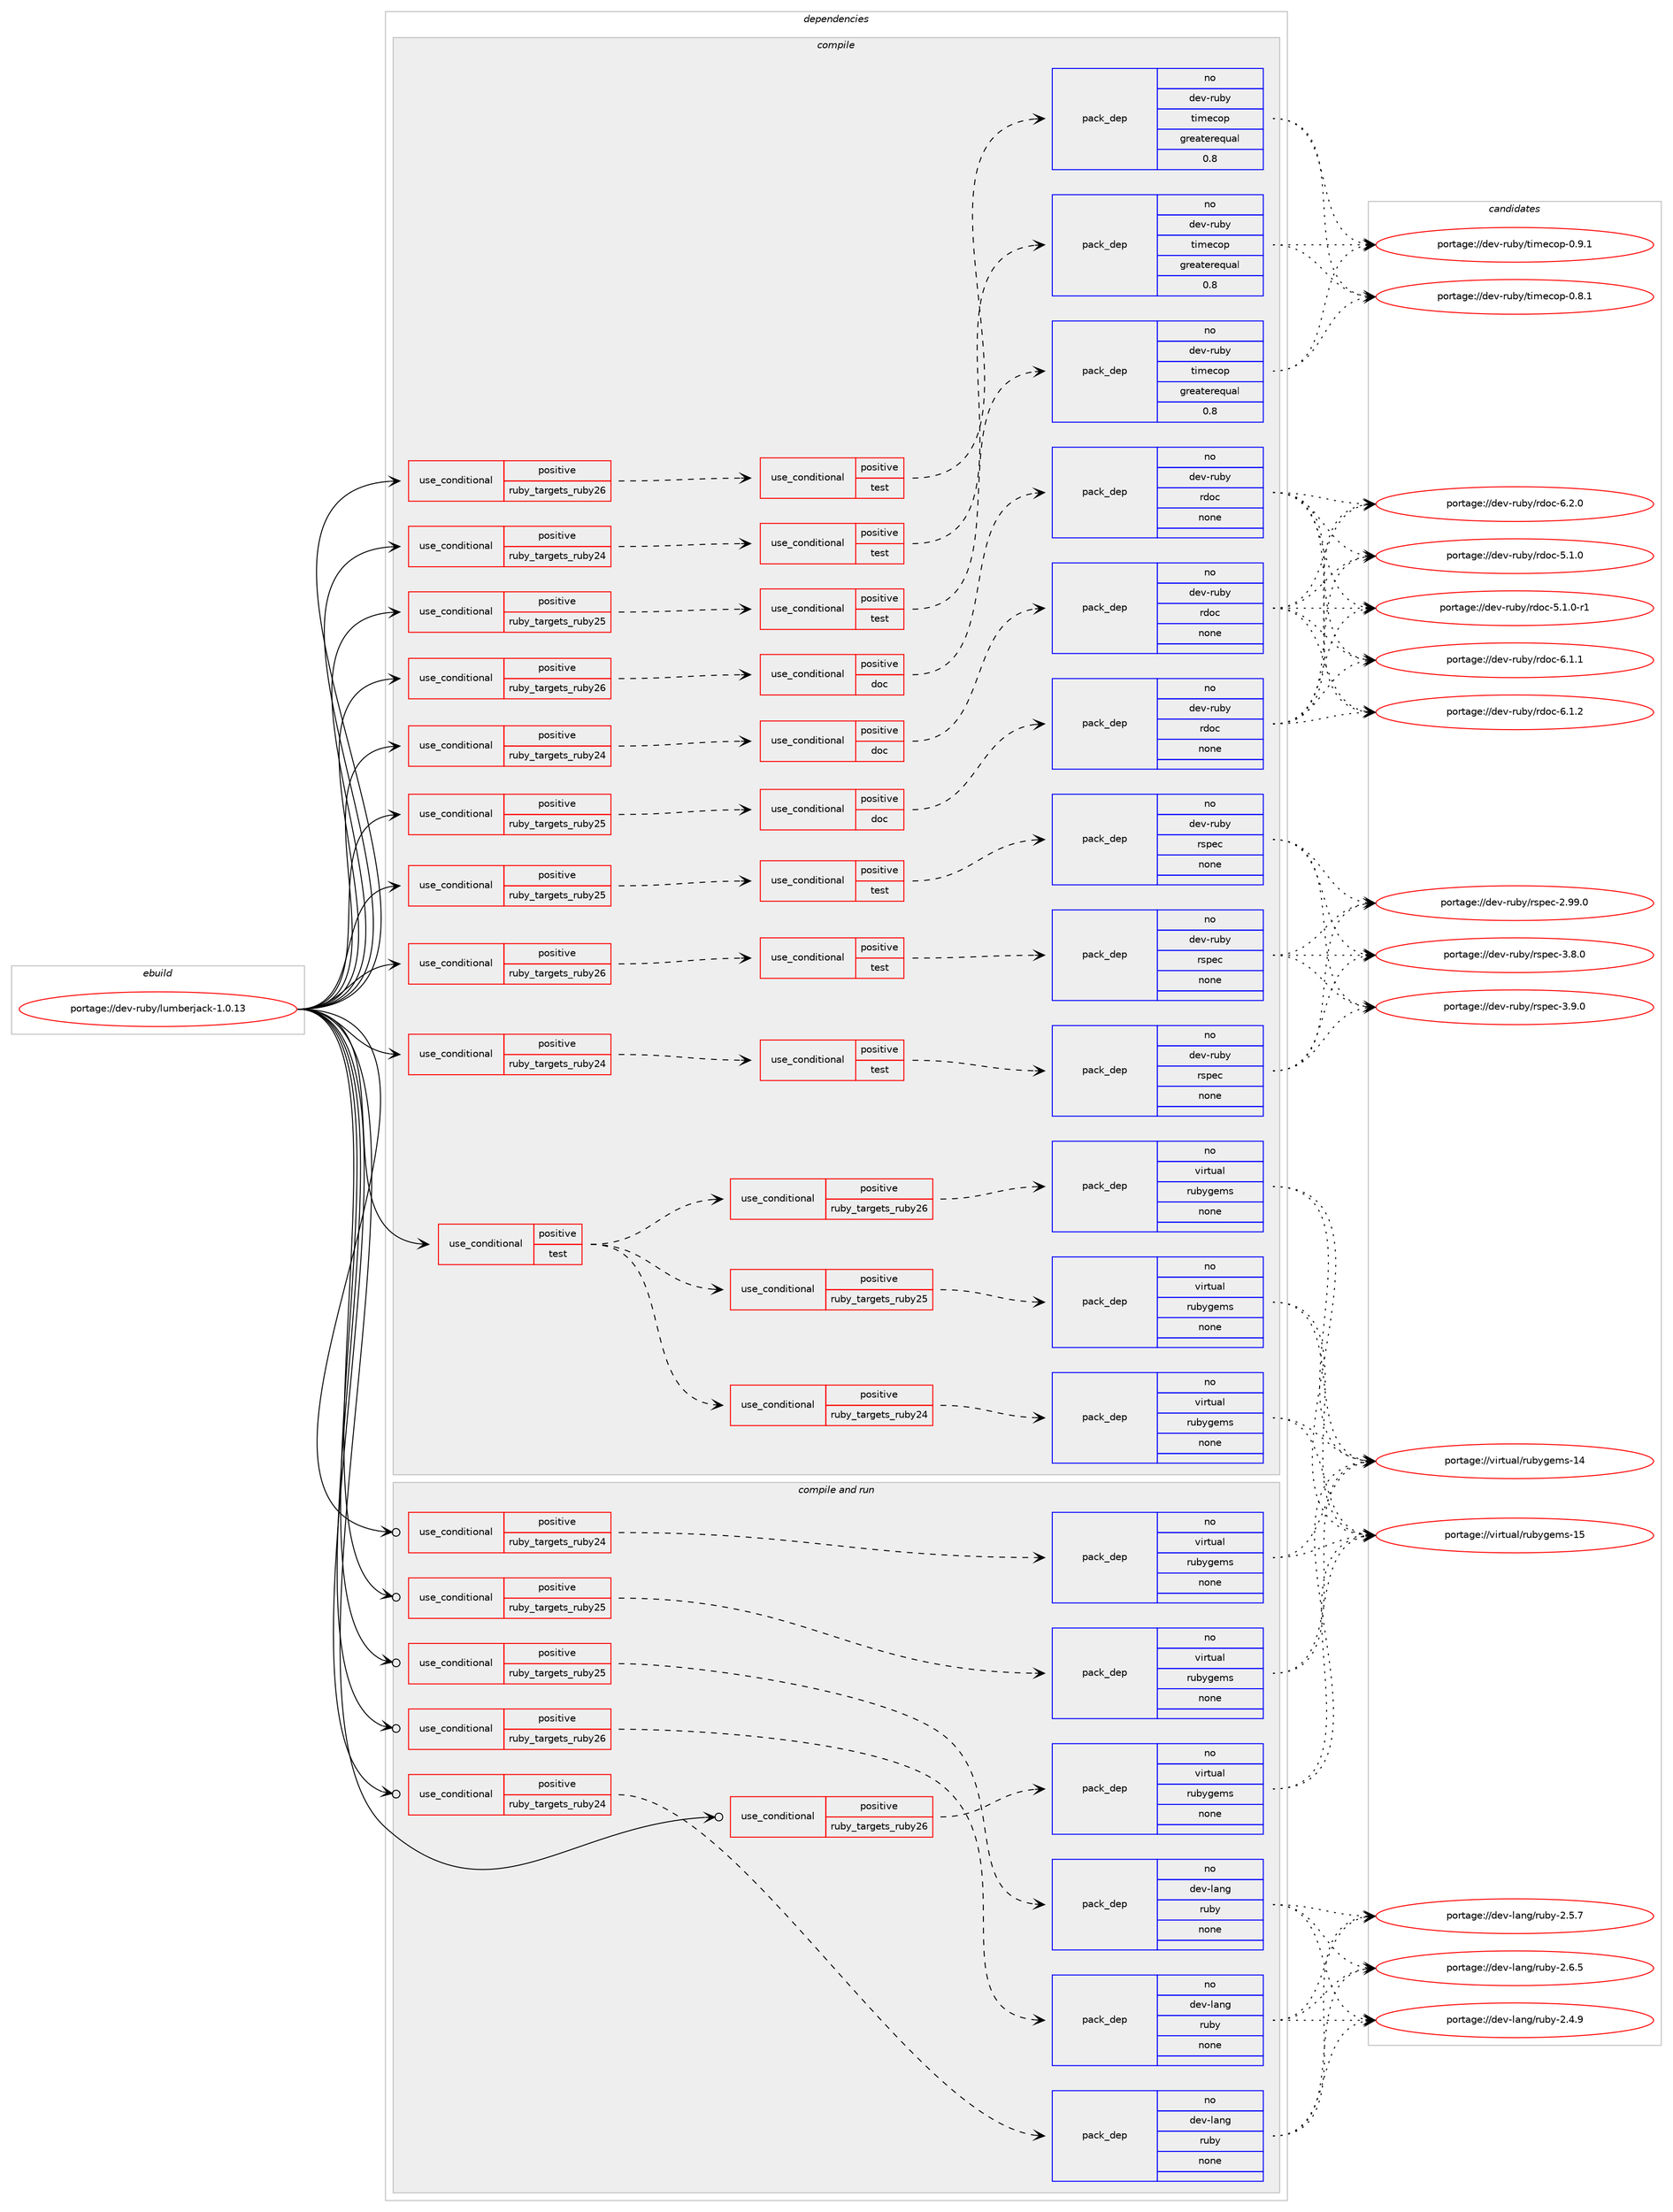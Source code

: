 digraph prolog {

# *************
# Graph options
# *************

newrank=true;
concentrate=true;
compound=true;
graph [rankdir=LR,fontname=Helvetica,fontsize=10,ranksep=1.5];#, ranksep=2.5, nodesep=0.2];
edge  [arrowhead=vee];
node  [fontname=Helvetica,fontsize=10];

# **********
# The ebuild
# **********

subgraph cluster_leftcol {
color=gray;
rank=same;
label=<<i>ebuild</i>>;
id [label="portage://dev-ruby/lumberjack-1.0.13", color=red, width=4, href="../dev-ruby/lumberjack-1.0.13.svg"];
}

# ****************
# The dependencies
# ****************

subgraph cluster_midcol {
color=gray;
label=<<i>dependencies</i>>;
subgraph cluster_compile {
fillcolor="#eeeeee";
style=filled;
label=<<i>compile</i>>;
subgraph cond55441 {
dependency227371 [label=<<TABLE BORDER="0" CELLBORDER="1" CELLSPACING="0" CELLPADDING="4"><TR><TD ROWSPAN="3" CELLPADDING="10">use_conditional</TD></TR><TR><TD>positive</TD></TR><TR><TD>ruby_targets_ruby24</TD></TR></TABLE>>, shape=none, color=red];
subgraph cond55442 {
dependency227372 [label=<<TABLE BORDER="0" CELLBORDER="1" CELLSPACING="0" CELLPADDING="4"><TR><TD ROWSPAN="3" CELLPADDING="10">use_conditional</TD></TR><TR><TD>positive</TD></TR><TR><TD>doc</TD></TR></TABLE>>, shape=none, color=red];
subgraph pack168428 {
dependency227373 [label=<<TABLE BORDER="0" CELLBORDER="1" CELLSPACING="0" CELLPADDING="4" WIDTH="220"><TR><TD ROWSPAN="6" CELLPADDING="30">pack_dep</TD></TR><TR><TD WIDTH="110">no</TD></TR><TR><TD>dev-ruby</TD></TR><TR><TD>rdoc</TD></TR><TR><TD>none</TD></TR><TR><TD></TD></TR></TABLE>>, shape=none, color=blue];
}
dependency227372:e -> dependency227373:w [weight=20,style="dashed",arrowhead="vee"];
}
dependency227371:e -> dependency227372:w [weight=20,style="dashed",arrowhead="vee"];
}
id:e -> dependency227371:w [weight=20,style="solid",arrowhead="vee"];
subgraph cond55443 {
dependency227374 [label=<<TABLE BORDER="0" CELLBORDER="1" CELLSPACING="0" CELLPADDING="4"><TR><TD ROWSPAN="3" CELLPADDING="10">use_conditional</TD></TR><TR><TD>positive</TD></TR><TR><TD>ruby_targets_ruby24</TD></TR></TABLE>>, shape=none, color=red];
subgraph cond55444 {
dependency227375 [label=<<TABLE BORDER="0" CELLBORDER="1" CELLSPACING="0" CELLPADDING="4"><TR><TD ROWSPAN="3" CELLPADDING="10">use_conditional</TD></TR><TR><TD>positive</TD></TR><TR><TD>test</TD></TR></TABLE>>, shape=none, color=red];
subgraph pack168429 {
dependency227376 [label=<<TABLE BORDER="0" CELLBORDER="1" CELLSPACING="0" CELLPADDING="4" WIDTH="220"><TR><TD ROWSPAN="6" CELLPADDING="30">pack_dep</TD></TR><TR><TD WIDTH="110">no</TD></TR><TR><TD>dev-ruby</TD></TR><TR><TD>rspec</TD></TR><TR><TD>none</TD></TR><TR><TD></TD></TR></TABLE>>, shape=none, color=blue];
}
dependency227375:e -> dependency227376:w [weight=20,style="dashed",arrowhead="vee"];
}
dependency227374:e -> dependency227375:w [weight=20,style="dashed",arrowhead="vee"];
}
id:e -> dependency227374:w [weight=20,style="solid",arrowhead="vee"];
subgraph cond55445 {
dependency227377 [label=<<TABLE BORDER="0" CELLBORDER="1" CELLSPACING="0" CELLPADDING="4"><TR><TD ROWSPAN="3" CELLPADDING="10">use_conditional</TD></TR><TR><TD>positive</TD></TR><TR><TD>ruby_targets_ruby24</TD></TR></TABLE>>, shape=none, color=red];
subgraph cond55446 {
dependency227378 [label=<<TABLE BORDER="0" CELLBORDER="1" CELLSPACING="0" CELLPADDING="4"><TR><TD ROWSPAN="3" CELLPADDING="10">use_conditional</TD></TR><TR><TD>positive</TD></TR><TR><TD>test</TD></TR></TABLE>>, shape=none, color=red];
subgraph pack168430 {
dependency227379 [label=<<TABLE BORDER="0" CELLBORDER="1" CELLSPACING="0" CELLPADDING="4" WIDTH="220"><TR><TD ROWSPAN="6" CELLPADDING="30">pack_dep</TD></TR><TR><TD WIDTH="110">no</TD></TR><TR><TD>dev-ruby</TD></TR><TR><TD>timecop</TD></TR><TR><TD>greaterequal</TD></TR><TR><TD>0.8</TD></TR></TABLE>>, shape=none, color=blue];
}
dependency227378:e -> dependency227379:w [weight=20,style="dashed",arrowhead="vee"];
}
dependency227377:e -> dependency227378:w [weight=20,style="dashed",arrowhead="vee"];
}
id:e -> dependency227377:w [weight=20,style="solid",arrowhead="vee"];
subgraph cond55447 {
dependency227380 [label=<<TABLE BORDER="0" CELLBORDER="1" CELLSPACING="0" CELLPADDING="4"><TR><TD ROWSPAN="3" CELLPADDING="10">use_conditional</TD></TR><TR><TD>positive</TD></TR><TR><TD>ruby_targets_ruby25</TD></TR></TABLE>>, shape=none, color=red];
subgraph cond55448 {
dependency227381 [label=<<TABLE BORDER="0" CELLBORDER="1" CELLSPACING="0" CELLPADDING="4"><TR><TD ROWSPAN="3" CELLPADDING="10">use_conditional</TD></TR><TR><TD>positive</TD></TR><TR><TD>doc</TD></TR></TABLE>>, shape=none, color=red];
subgraph pack168431 {
dependency227382 [label=<<TABLE BORDER="0" CELLBORDER="1" CELLSPACING="0" CELLPADDING="4" WIDTH="220"><TR><TD ROWSPAN="6" CELLPADDING="30">pack_dep</TD></TR><TR><TD WIDTH="110">no</TD></TR><TR><TD>dev-ruby</TD></TR><TR><TD>rdoc</TD></TR><TR><TD>none</TD></TR><TR><TD></TD></TR></TABLE>>, shape=none, color=blue];
}
dependency227381:e -> dependency227382:w [weight=20,style="dashed",arrowhead="vee"];
}
dependency227380:e -> dependency227381:w [weight=20,style="dashed",arrowhead="vee"];
}
id:e -> dependency227380:w [weight=20,style="solid",arrowhead="vee"];
subgraph cond55449 {
dependency227383 [label=<<TABLE BORDER="0" CELLBORDER="1" CELLSPACING="0" CELLPADDING="4"><TR><TD ROWSPAN="3" CELLPADDING="10">use_conditional</TD></TR><TR><TD>positive</TD></TR><TR><TD>ruby_targets_ruby25</TD></TR></TABLE>>, shape=none, color=red];
subgraph cond55450 {
dependency227384 [label=<<TABLE BORDER="0" CELLBORDER="1" CELLSPACING="0" CELLPADDING="4"><TR><TD ROWSPAN="3" CELLPADDING="10">use_conditional</TD></TR><TR><TD>positive</TD></TR><TR><TD>test</TD></TR></TABLE>>, shape=none, color=red];
subgraph pack168432 {
dependency227385 [label=<<TABLE BORDER="0" CELLBORDER="1" CELLSPACING="0" CELLPADDING="4" WIDTH="220"><TR><TD ROWSPAN="6" CELLPADDING="30">pack_dep</TD></TR><TR><TD WIDTH="110">no</TD></TR><TR><TD>dev-ruby</TD></TR><TR><TD>rspec</TD></TR><TR><TD>none</TD></TR><TR><TD></TD></TR></TABLE>>, shape=none, color=blue];
}
dependency227384:e -> dependency227385:w [weight=20,style="dashed",arrowhead="vee"];
}
dependency227383:e -> dependency227384:w [weight=20,style="dashed",arrowhead="vee"];
}
id:e -> dependency227383:w [weight=20,style="solid",arrowhead="vee"];
subgraph cond55451 {
dependency227386 [label=<<TABLE BORDER="0" CELLBORDER="1" CELLSPACING="0" CELLPADDING="4"><TR><TD ROWSPAN="3" CELLPADDING="10">use_conditional</TD></TR><TR><TD>positive</TD></TR><TR><TD>ruby_targets_ruby25</TD></TR></TABLE>>, shape=none, color=red];
subgraph cond55452 {
dependency227387 [label=<<TABLE BORDER="0" CELLBORDER="1" CELLSPACING="0" CELLPADDING="4"><TR><TD ROWSPAN="3" CELLPADDING="10">use_conditional</TD></TR><TR><TD>positive</TD></TR><TR><TD>test</TD></TR></TABLE>>, shape=none, color=red];
subgraph pack168433 {
dependency227388 [label=<<TABLE BORDER="0" CELLBORDER="1" CELLSPACING="0" CELLPADDING="4" WIDTH="220"><TR><TD ROWSPAN="6" CELLPADDING="30">pack_dep</TD></TR><TR><TD WIDTH="110">no</TD></TR><TR><TD>dev-ruby</TD></TR><TR><TD>timecop</TD></TR><TR><TD>greaterequal</TD></TR><TR><TD>0.8</TD></TR></TABLE>>, shape=none, color=blue];
}
dependency227387:e -> dependency227388:w [weight=20,style="dashed",arrowhead="vee"];
}
dependency227386:e -> dependency227387:w [weight=20,style="dashed",arrowhead="vee"];
}
id:e -> dependency227386:w [weight=20,style="solid",arrowhead="vee"];
subgraph cond55453 {
dependency227389 [label=<<TABLE BORDER="0" CELLBORDER="1" CELLSPACING="0" CELLPADDING="4"><TR><TD ROWSPAN="3" CELLPADDING="10">use_conditional</TD></TR><TR><TD>positive</TD></TR><TR><TD>ruby_targets_ruby26</TD></TR></TABLE>>, shape=none, color=red];
subgraph cond55454 {
dependency227390 [label=<<TABLE BORDER="0" CELLBORDER="1" CELLSPACING="0" CELLPADDING="4"><TR><TD ROWSPAN="3" CELLPADDING="10">use_conditional</TD></TR><TR><TD>positive</TD></TR><TR><TD>doc</TD></TR></TABLE>>, shape=none, color=red];
subgraph pack168434 {
dependency227391 [label=<<TABLE BORDER="0" CELLBORDER="1" CELLSPACING="0" CELLPADDING="4" WIDTH="220"><TR><TD ROWSPAN="6" CELLPADDING="30">pack_dep</TD></TR><TR><TD WIDTH="110">no</TD></TR><TR><TD>dev-ruby</TD></TR><TR><TD>rdoc</TD></TR><TR><TD>none</TD></TR><TR><TD></TD></TR></TABLE>>, shape=none, color=blue];
}
dependency227390:e -> dependency227391:w [weight=20,style="dashed",arrowhead="vee"];
}
dependency227389:e -> dependency227390:w [weight=20,style="dashed",arrowhead="vee"];
}
id:e -> dependency227389:w [weight=20,style="solid",arrowhead="vee"];
subgraph cond55455 {
dependency227392 [label=<<TABLE BORDER="0" CELLBORDER="1" CELLSPACING="0" CELLPADDING="4"><TR><TD ROWSPAN="3" CELLPADDING="10">use_conditional</TD></TR><TR><TD>positive</TD></TR><TR><TD>ruby_targets_ruby26</TD></TR></TABLE>>, shape=none, color=red];
subgraph cond55456 {
dependency227393 [label=<<TABLE BORDER="0" CELLBORDER="1" CELLSPACING="0" CELLPADDING="4"><TR><TD ROWSPAN="3" CELLPADDING="10">use_conditional</TD></TR><TR><TD>positive</TD></TR><TR><TD>test</TD></TR></TABLE>>, shape=none, color=red];
subgraph pack168435 {
dependency227394 [label=<<TABLE BORDER="0" CELLBORDER="1" CELLSPACING="0" CELLPADDING="4" WIDTH="220"><TR><TD ROWSPAN="6" CELLPADDING="30">pack_dep</TD></TR><TR><TD WIDTH="110">no</TD></TR><TR><TD>dev-ruby</TD></TR><TR><TD>rspec</TD></TR><TR><TD>none</TD></TR><TR><TD></TD></TR></TABLE>>, shape=none, color=blue];
}
dependency227393:e -> dependency227394:w [weight=20,style="dashed",arrowhead="vee"];
}
dependency227392:e -> dependency227393:w [weight=20,style="dashed",arrowhead="vee"];
}
id:e -> dependency227392:w [weight=20,style="solid",arrowhead="vee"];
subgraph cond55457 {
dependency227395 [label=<<TABLE BORDER="0" CELLBORDER="1" CELLSPACING="0" CELLPADDING="4"><TR><TD ROWSPAN="3" CELLPADDING="10">use_conditional</TD></TR><TR><TD>positive</TD></TR><TR><TD>ruby_targets_ruby26</TD></TR></TABLE>>, shape=none, color=red];
subgraph cond55458 {
dependency227396 [label=<<TABLE BORDER="0" CELLBORDER="1" CELLSPACING="0" CELLPADDING="4"><TR><TD ROWSPAN="3" CELLPADDING="10">use_conditional</TD></TR><TR><TD>positive</TD></TR><TR><TD>test</TD></TR></TABLE>>, shape=none, color=red];
subgraph pack168436 {
dependency227397 [label=<<TABLE BORDER="0" CELLBORDER="1" CELLSPACING="0" CELLPADDING="4" WIDTH="220"><TR><TD ROWSPAN="6" CELLPADDING="30">pack_dep</TD></TR><TR><TD WIDTH="110">no</TD></TR><TR><TD>dev-ruby</TD></TR><TR><TD>timecop</TD></TR><TR><TD>greaterequal</TD></TR><TR><TD>0.8</TD></TR></TABLE>>, shape=none, color=blue];
}
dependency227396:e -> dependency227397:w [weight=20,style="dashed",arrowhead="vee"];
}
dependency227395:e -> dependency227396:w [weight=20,style="dashed",arrowhead="vee"];
}
id:e -> dependency227395:w [weight=20,style="solid",arrowhead="vee"];
subgraph cond55459 {
dependency227398 [label=<<TABLE BORDER="0" CELLBORDER="1" CELLSPACING="0" CELLPADDING="4"><TR><TD ROWSPAN="3" CELLPADDING="10">use_conditional</TD></TR><TR><TD>positive</TD></TR><TR><TD>test</TD></TR></TABLE>>, shape=none, color=red];
subgraph cond55460 {
dependency227399 [label=<<TABLE BORDER="0" CELLBORDER="1" CELLSPACING="0" CELLPADDING="4"><TR><TD ROWSPAN="3" CELLPADDING="10">use_conditional</TD></TR><TR><TD>positive</TD></TR><TR><TD>ruby_targets_ruby24</TD></TR></TABLE>>, shape=none, color=red];
subgraph pack168437 {
dependency227400 [label=<<TABLE BORDER="0" CELLBORDER="1" CELLSPACING="0" CELLPADDING="4" WIDTH="220"><TR><TD ROWSPAN="6" CELLPADDING="30">pack_dep</TD></TR><TR><TD WIDTH="110">no</TD></TR><TR><TD>virtual</TD></TR><TR><TD>rubygems</TD></TR><TR><TD>none</TD></TR><TR><TD></TD></TR></TABLE>>, shape=none, color=blue];
}
dependency227399:e -> dependency227400:w [weight=20,style="dashed",arrowhead="vee"];
}
dependency227398:e -> dependency227399:w [weight=20,style="dashed",arrowhead="vee"];
subgraph cond55461 {
dependency227401 [label=<<TABLE BORDER="0" CELLBORDER="1" CELLSPACING="0" CELLPADDING="4"><TR><TD ROWSPAN="3" CELLPADDING="10">use_conditional</TD></TR><TR><TD>positive</TD></TR><TR><TD>ruby_targets_ruby25</TD></TR></TABLE>>, shape=none, color=red];
subgraph pack168438 {
dependency227402 [label=<<TABLE BORDER="0" CELLBORDER="1" CELLSPACING="0" CELLPADDING="4" WIDTH="220"><TR><TD ROWSPAN="6" CELLPADDING="30">pack_dep</TD></TR><TR><TD WIDTH="110">no</TD></TR><TR><TD>virtual</TD></TR><TR><TD>rubygems</TD></TR><TR><TD>none</TD></TR><TR><TD></TD></TR></TABLE>>, shape=none, color=blue];
}
dependency227401:e -> dependency227402:w [weight=20,style="dashed",arrowhead="vee"];
}
dependency227398:e -> dependency227401:w [weight=20,style="dashed",arrowhead="vee"];
subgraph cond55462 {
dependency227403 [label=<<TABLE BORDER="0" CELLBORDER="1" CELLSPACING="0" CELLPADDING="4"><TR><TD ROWSPAN="3" CELLPADDING="10">use_conditional</TD></TR><TR><TD>positive</TD></TR><TR><TD>ruby_targets_ruby26</TD></TR></TABLE>>, shape=none, color=red];
subgraph pack168439 {
dependency227404 [label=<<TABLE BORDER="0" CELLBORDER="1" CELLSPACING="0" CELLPADDING="4" WIDTH="220"><TR><TD ROWSPAN="6" CELLPADDING="30">pack_dep</TD></TR><TR><TD WIDTH="110">no</TD></TR><TR><TD>virtual</TD></TR><TR><TD>rubygems</TD></TR><TR><TD>none</TD></TR><TR><TD></TD></TR></TABLE>>, shape=none, color=blue];
}
dependency227403:e -> dependency227404:w [weight=20,style="dashed",arrowhead="vee"];
}
dependency227398:e -> dependency227403:w [weight=20,style="dashed",arrowhead="vee"];
}
id:e -> dependency227398:w [weight=20,style="solid",arrowhead="vee"];
}
subgraph cluster_compileandrun {
fillcolor="#eeeeee";
style=filled;
label=<<i>compile and run</i>>;
subgraph cond55463 {
dependency227405 [label=<<TABLE BORDER="0" CELLBORDER="1" CELLSPACING="0" CELLPADDING="4"><TR><TD ROWSPAN="3" CELLPADDING="10">use_conditional</TD></TR><TR><TD>positive</TD></TR><TR><TD>ruby_targets_ruby24</TD></TR></TABLE>>, shape=none, color=red];
subgraph pack168440 {
dependency227406 [label=<<TABLE BORDER="0" CELLBORDER="1" CELLSPACING="0" CELLPADDING="4" WIDTH="220"><TR><TD ROWSPAN="6" CELLPADDING="30">pack_dep</TD></TR><TR><TD WIDTH="110">no</TD></TR><TR><TD>dev-lang</TD></TR><TR><TD>ruby</TD></TR><TR><TD>none</TD></TR><TR><TD></TD></TR></TABLE>>, shape=none, color=blue];
}
dependency227405:e -> dependency227406:w [weight=20,style="dashed",arrowhead="vee"];
}
id:e -> dependency227405:w [weight=20,style="solid",arrowhead="odotvee"];
subgraph cond55464 {
dependency227407 [label=<<TABLE BORDER="0" CELLBORDER="1" CELLSPACING="0" CELLPADDING="4"><TR><TD ROWSPAN="3" CELLPADDING="10">use_conditional</TD></TR><TR><TD>positive</TD></TR><TR><TD>ruby_targets_ruby24</TD></TR></TABLE>>, shape=none, color=red];
subgraph pack168441 {
dependency227408 [label=<<TABLE BORDER="0" CELLBORDER="1" CELLSPACING="0" CELLPADDING="4" WIDTH="220"><TR><TD ROWSPAN="6" CELLPADDING="30">pack_dep</TD></TR><TR><TD WIDTH="110">no</TD></TR><TR><TD>virtual</TD></TR><TR><TD>rubygems</TD></TR><TR><TD>none</TD></TR><TR><TD></TD></TR></TABLE>>, shape=none, color=blue];
}
dependency227407:e -> dependency227408:w [weight=20,style="dashed",arrowhead="vee"];
}
id:e -> dependency227407:w [weight=20,style="solid",arrowhead="odotvee"];
subgraph cond55465 {
dependency227409 [label=<<TABLE BORDER="0" CELLBORDER="1" CELLSPACING="0" CELLPADDING="4"><TR><TD ROWSPAN="3" CELLPADDING="10">use_conditional</TD></TR><TR><TD>positive</TD></TR><TR><TD>ruby_targets_ruby25</TD></TR></TABLE>>, shape=none, color=red];
subgraph pack168442 {
dependency227410 [label=<<TABLE BORDER="0" CELLBORDER="1" CELLSPACING="0" CELLPADDING="4" WIDTH="220"><TR><TD ROWSPAN="6" CELLPADDING="30">pack_dep</TD></TR><TR><TD WIDTH="110">no</TD></TR><TR><TD>dev-lang</TD></TR><TR><TD>ruby</TD></TR><TR><TD>none</TD></TR><TR><TD></TD></TR></TABLE>>, shape=none, color=blue];
}
dependency227409:e -> dependency227410:w [weight=20,style="dashed",arrowhead="vee"];
}
id:e -> dependency227409:w [weight=20,style="solid",arrowhead="odotvee"];
subgraph cond55466 {
dependency227411 [label=<<TABLE BORDER="0" CELLBORDER="1" CELLSPACING="0" CELLPADDING="4"><TR><TD ROWSPAN="3" CELLPADDING="10">use_conditional</TD></TR><TR><TD>positive</TD></TR><TR><TD>ruby_targets_ruby25</TD></TR></TABLE>>, shape=none, color=red];
subgraph pack168443 {
dependency227412 [label=<<TABLE BORDER="0" CELLBORDER="1" CELLSPACING="0" CELLPADDING="4" WIDTH="220"><TR><TD ROWSPAN="6" CELLPADDING="30">pack_dep</TD></TR><TR><TD WIDTH="110">no</TD></TR><TR><TD>virtual</TD></TR><TR><TD>rubygems</TD></TR><TR><TD>none</TD></TR><TR><TD></TD></TR></TABLE>>, shape=none, color=blue];
}
dependency227411:e -> dependency227412:w [weight=20,style="dashed",arrowhead="vee"];
}
id:e -> dependency227411:w [weight=20,style="solid",arrowhead="odotvee"];
subgraph cond55467 {
dependency227413 [label=<<TABLE BORDER="0" CELLBORDER="1" CELLSPACING="0" CELLPADDING="4"><TR><TD ROWSPAN="3" CELLPADDING="10">use_conditional</TD></TR><TR><TD>positive</TD></TR><TR><TD>ruby_targets_ruby26</TD></TR></TABLE>>, shape=none, color=red];
subgraph pack168444 {
dependency227414 [label=<<TABLE BORDER="0" CELLBORDER="1" CELLSPACING="0" CELLPADDING="4" WIDTH="220"><TR><TD ROWSPAN="6" CELLPADDING="30">pack_dep</TD></TR><TR><TD WIDTH="110">no</TD></TR><TR><TD>dev-lang</TD></TR><TR><TD>ruby</TD></TR><TR><TD>none</TD></TR><TR><TD></TD></TR></TABLE>>, shape=none, color=blue];
}
dependency227413:e -> dependency227414:w [weight=20,style="dashed",arrowhead="vee"];
}
id:e -> dependency227413:w [weight=20,style="solid",arrowhead="odotvee"];
subgraph cond55468 {
dependency227415 [label=<<TABLE BORDER="0" CELLBORDER="1" CELLSPACING="0" CELLPADDING="4"><TR><TD ROWSPAN="3" CELLPADDING="10">use_conditional</TD></TR><TR><TD>positive</TD></TR><TR><TD>ruby_targets_ruby26</TD></TR></TABLE>>, shape=none, color=red];
subgraph pack168445 {
dependency227416 [label=<<TABLE BORDER="0" CELLBORDER="1" CELLSPACING="0" CELLPADDING="4" WIDTH="220"><TR><TD ROWSPAN="6" CELLPADDING="30">pack_dep</TD></TR><TR><TD WIDTH="110">no</TD></TR><TR><TD>virtual</TD></TR><TR><TD>rubygems</TD></TR><TR><TD>none</TD></TR><TR><TD></TD></TR></TABLE>>, shape=none, color=blue];
}
dependency227415:e -> dependency227416:w [weight=20,style="dashed",arrowhead="vee"];
}
id:e -> dependency227415:w [weight=20,style="solid",arrowhead="odotvee"];
}
subgraph cluster_run {
fillcolor="#eeeeee";
style=filled;
label=<<i>run</i>>;
}
}

# **************
# The candidates
# **************

subgraph cluster_choices {
rank=same;
color=gray;
label=<<i>candidates</i>>;

subgraph choice168428 {
color=black;
nodesep=1;
choiceportage10010111845114117981214711410011199455346494648 [label="portage://dev-ruby/rdoc-5.1.0", color=red, width=4,href="../dev-ruby/rdoc-5.1.0.svg"];
choiceportage100101118451141179812147114100111994553464946484511449 [label="portage://dev-ruby/rdoc-5.1.0-r1", color=red, width=4,href="../dev-ruby/rdoc-5.1.0-r1.svg"];
choiceportage10010111845114117981214711410011199455446494649 [label="portage://dev-ruby/rdoc-6.1.1", color=red, width=4,href="../dev-ruby/rdoc-6.1.1.svg"];
choiceportage10010111845114117981214711410011199455446494650 [label="portage://dev-ruby/rdoc-6.1.2", color=red, width=4,href="../dev-ruby/rdoc-6.1.2.svg"];
choiceportage10010111845114117981214711410011199455446504648 [label="portage://dev-ruby/rdoc-6.2.0", color=red, width=4,href="../dev-ruby/rdoc-6.2.0.svg"];
dependency227373:e -> choiceportage10010111845114117981214711410011199455346494648:w [style=dotted,weight="100"];
dependency227373:e -> choiceportage100101118451141179812147114100111994553464946484511449:w [style=dotted,weight="100"];
dependency227373:e -> choiceportage10010111845114117981214711410011199455446494649:w [style=dotted,weight="100"];
dependency227373:e -> choiceportage10010111845114117981214711410011199455446494650:w [style=dotted,weight="100"];
dependency227373:e -> choiceportage10010111845114117981214711410011199455446504648:w [style=dotted,weight="100"];
}
subgraph choice168429 {
color=black;
nodesep=1;
choiceportage1001011184511411798121471141151121019945504657574648 [label="portage://dev-ruby/rspec-2.99.0", color=red, width=4,href="../dev-ruby/rspec-2.99.0.svg"];
choiceportage10010111845114117981214711411511210199455146564648 [label="portage://dev-ruby/rspec-3.8.0", color=red, width=4,href="../dev-ruby/rspec-3.8.0.svg"];
choiceportage10010111845114117981214711411511210199455146574648 [label="portage://dev-ruby/rspec-3.9.0", color=red, width=4,href="../dev-ruby/rspec-3.9.0.svg"];
dependency227376:e -> choiceportage1001011184511411798121471141151121019945504657574648:w [style=dotted,weight="100"];
dependency227376:e -> choiceportage10010111845114117981214711411511210199455146564648:w [style=dotted,weight="100"];
dependency227376:e -> choiceportage10010111845114117981214711411511210199455146574648:w [style=dotted,weight="100"];
}
subgraph choice168430 {
color=black;
nodesep=1;
choiceportage10010111845114117981214711610510910199111112454846564649 [label="portage://dev-ruby/timecop-0.8.1", color=red, width=4,href="../dev-ruby/timecop-0.8.1.svg"];
choiceportage10010111845114117981214711610510910199111112454846574649 [label="portage://dev-ruby/timecop-0.9.1", color=red, width=4,href="../dev-ruby/timecop-0.9.1.svg"];
dependency227379:e -> choiceportage10010111845114117981214711610510910199111112454846564649:w [style=dotted,weight="100"];
dependency227379:e -> choiceportage10010111845114117981214711610510910199111112454846574649:w [style=dotted,weight="100"];
}
subgraph choice168431 {
color=black;
nodesep=1;
choiceportage10010111845114117981214711410011199455346494648 [label="portage://dev-ruby/rdoc-5.1.0", color=red, width=4,href="../dev-ruby/rdoc-5.1.0.svg"];
choiceportage100101118451141179812147114100111994553464946484511449 [label="portage://dev-ruby/rdoc-5.1.0-r1", color=red, width=4,href="../dev-ruby/rdoc-5.1.0-r1.svg"];
choiceportage10010111845114117981214711410011199455446494649 [label="portage://dev-ruby/rdoc-6.1.1", color=red, width=4,href="../dev-ruby/rdoc-6.1.1.svg"];
choiceportage10010111845114117981214711410011199455446494650 [label="portage://dev-ruby/rdoc-6.1.2", color=red, width=4,href="../dev-ruby/rdoc-6.1.2.svg"];
choiceportage10010111845114117981214711410011199455446504648 [label="portage://dev-ruby/rdoc-6.2.0", color=red, width=4,href="../dev-ruby/rdoc-6.2.0.svg"];
dependency227382:e -> choiceportage10010111845114117981214711410011199455346494648:w [style=dotted,weight="100"];
dependency227382:e -> choiceportage100101118451141179812147114100111994553464946484511449:w [style=dotted,weight="100"];
dependency227382:e -> choiceportage10010111845114117981214711410011199455446494649:w [style=dotted,weight="100"];
dependency227382:e -> choiceportage10010111845114117981214711410011199455446494650:w [style=dotted,weight="100"];
dependency227382:e -> choiceportage10010111845114117981214711410011199455446504648:w [style=dotted,weight="100"];
}
subgraph choice168432 {
color=black;
nodesep=1;
choiceportage1001011184511411798121471141151121019945504657574648 [label="portage://dev-ruby/rspec-2.99.0", color=red, width=4,href="../dev-ruby/rspec-2.99.0.svg"];
choiceportage10010111845114117981214711411511210199455146564648 [label="portage://dev-ruby/rspec-3.8.0", color=red, width=4,href="../dev-ruby/rspec-3.8.0.svg"];
choiceportage10010111845114117981214711411511210199455146574648 [label="portage://dev-ruby/rspec-3.9.0", color=red, width=4,href="../dev-ruby/rspec-3.9.0.svg"];
dependency227385:e -> choiceportage1001011184511411798121471141151121019945504657574648:w [style=dotted,weight="100"];
dependency227385:e -> choiceportage10010111845114117981214711411511210199455146564648:w [style=dotted,weight="100"];
dependency227385:e -> choiceportage10010111845114117981214711411511210199455146574648:w [style=dotted,weight="100"];
}
subgraph choice168433 {
color=black;
nodesep=1;
choiceportage10010111845114117981214711610510910199111112454846564649 [label="portage://dev-ruby/timecop-0.8.1", color=red, width=4,href="../dev-ruby/timecop-0.8.1.svg"];
choiceportage10010111845114117981214711610510910199111112454846574649 [label="portage://dev-ruby/timecop-0.9.1", color=red, width=4,href="../dev-ruby/timecop-0.9.1.svg"];
dependency227388:e -> choiceportage10010111845114117981214711610510910199111112454846564649:w [style=dotted,weight="100"];
dependency227388:e -> choiceportage10010111845114117981214711610510910199111112454846574649:w [style=dotted,weight="100"];
}
subgraph choice168434 {
color=black;
nodesep=1;
choiceportage10010111845114117981214711410011199455346494648 [label="portage://dev-ruby/rdoc-5.1.0", color=red, width=4,href="../dev-ruby/rdoc-5.1.0.svg"];
choiceportage100101118451141179812147114100111994553464946484511449 [label="portage://dev-ruby/rdoc-5.1.0-r1", color=red, width=4,href="../dev-ruby/rdoc-5.1.0-r1.svg"];
choiceportage10010111845114117981214711410011199455446494649 [label="portage://dev-ruby/rdoc-6.1.1", color=red, width=4,href="../dev-ruby/rdoc-6.1.1.svg"];
choiceportage10010111845114117981214711410011199455446494650 [label="portage://dev-ruby/rdoc-6.1.2", color=red, width=4,href="../dev-ruby/rdoc-6.1.2.svg"];
choiceportage10010111845114117981214711410011199455446504648 [label="portage://dev-ruby/rdoc-6.2.0", color=red, width=4,href="../dev-ruby/rdoc-6.2.0.svg"];
dependency227391:e -> choiceportage10010111845114117981214711410011199455346494648:w [style=dotted,weight="100"];
dependency227391:e -> choiceportage100101118451141179812147114100111994553464946484511449:w [style=dotted,weight="100"];
dependency227391:e -> choiceportage10010111845114117981214711410011199455446494649:w [style=dotted,weight="100"];
dependency227391:e -> choiceportage10010111845114117981214711410011199455446494650:w [style=dotted,weight="100"];
dependency227391:e -> choiceportage10010111845114117981214711410011199455446504648:w [style=dotted,weight="100"];
}
subgraph choice168435 {
color=black;
nodesep=1;
choiceportage1001011184511411798121471141151121019945504657574648 [label="portage://dev-ruby/rspec-2.99.0", color=red, width=4,href="../dev-ruby/rspec-2.99.0.svg"];
choiceportage10010111845114117981214711411511210199455146564648 [label="portage://dev-ruby/rspec-3.8.0", color=red, width=4,href="../dev-ruby/rspec-3.8.0.svg"];
choiceportage10010111845114117981214711411511210199455146574648 [label="portage://dev-ruby/rspec-3.9.0", color=red, width=4,href="../dev-ruby/rspec-3.9.0.svg"];
dependency227394:e -> choiceportage1001011184511411798121471141151121019945504657574648:w [style=dotted,weight="100"];
dependency227394:e -> choiceportage10010111845114117981214711411511210199455146564648:w [style=dotted,weight="100"];
dependency227394:e -> choiceportage10010111845114117981214711411511210199455146574648:w [style=dotted,weight="100"];
}
subgraph choice168436 {
color=black;
nodesep=1;
choiceportage10010111845114117981214711610510910199111112454846564649 [label="portage://dev-ruby/timecop-0.8.1", color=red, width=4,href="../dev-ruby/timecop-0.8.1.svg"];
choiceportage10010111845114117981214711610510910199111112454846574649 [label="portage://dev-ruby/timecop-0.9.1", color=red, width=4,href="../dev-ruby/timecop-0.9.1.svg"];
dependency227397:e -> choiceportage10010111845114117981214711610510910199111112454846564649:w [style=dotted,weight="100"];
dependency227397:e -> choiceportage10010111845114117981214711610510910199111112454846574649:w [style=dotted,weight="100"];
}
subgraph choice168437 {
color=black;
nodesep=1;
choiceportage118105114116117971084711411798121103101109115454952 [label="portage://virtual/rubygems-14", color=red, width=4,href="../virtual/rubygems-14.svg"];
choiceportage118105114116117971084711411798121103101109115454953 [label="portage://virtual/rubygems-15", color=red, width=4,href="../virtual/rubygems-15.svg"];
dependency227400:e -> choiceportage118105114116117971084711411798121103101109115454952:w [style=dotted,weight="100"];
dependency227400:e -> choiceportage118105114116117971084711411798121103101109115454953:w [style=dotted,weight="100"];
}
subgraph choice168438 {
color=black;
nodesep=1;
choiceportage118105114116117971084711411798121103101109115454952 [label="portage://virtual/rubygems-14", color=red, width=4,href="../virtual/rubygems-14.svg"];
choiceportage118105114116117971084711411798121103101109115454953 [label="portage://virtual/rubygems-15", color=red, width=4,href="../virtual/rubygems-15.svg"];
dependency227402:e -> choiceportage118105114116117971084711411798121103101109115454952:w [style=dotted,weight="100"];
dependency227402:e -> choiceportage118105114116117971084711411798121103101109115454953:w [style=dotted,weight="100"];
}
subgraph choice168439 {
color=black;
nodesep=1;
choiceportage118105114116117971084711411798121103101109115454952 [label="portage://virtual/rubygems-14", color=red, width=4,href="../virtual/rubygems-14.svg"];
choiceportage118105114116117971084711411798121103101109115454953 [label="portage://virtual/rubygems-15", color=red, width=4,href="../virtual/rubygems-15.svg"];
dependency227404:e -> choiceportage118105114116117971084711411798121103101109115454952:w [style=dotted,weight="100"];
dependency227404:e -> choiceportage118105114116117971084711411798121103101109115454953:w [style=dotted,weight="100"];
}
subgraph choice168440 {
color=black;
nodesep=1;
choiceportage10010111845108971101034711411798121455046524657 [label="portage://dev-lang/ruby-2.4.9", color=red, width=4,href="../dev-lang/ruby-2.4.9.svg"];
choiceportage10010111845108971101034711411798121455046534655 [label="portage://dev-lang/ruby-2.5.7", color=red, width=4,href="../dev-lang/ruby-2.5.7.svg"];
choiceportage10010111845108971101034711411798121455046544653 [label="portage://dev-lang/ruby-2.6.5", color=red, width=4,href="../dev-lang/ruby-2.6.5.svg"];
dependency227406:e -> choiceportage10010111845108971101034711411798121455046524657:w [style=dotted,weight="100"];
dependency227406:e -> choiceportage10010111845108971101034711411798121455046534655:w [style=dotted,weight="100"];
dependency227406:e -> choiceportage10010111845108971101034711411798121455046544653:w [style=dotted,weight="100"];
}
subgraph choice168441 {
color=black;
nodesep=1;
choiceportage118105114116117971084711411798121103101109115454952 [label="portage://virtual/rubygems-14", color=red, width=4,href="../virtual/rubygems-14.svg"];
choiceportage118105114116117971084711411798121103101109115454953 [label="portage://virtual/rubygems-15", color=red, width=4,href="../virtual/rubygems-15.svg"];
dependency227408:e -> choiceportage118105114116117971084711411798121103101109115454952:w [style=dotted,weight="100"];
dependency227408:e -> choiceportage118105114116117971084711411798121103101109115454953:w [style=dotted,weight="100"];
}
subgraph choice168442 {
color=black;
nodesep=1;
choiceportage10010111845108971101034711411798121455046524657 [label="portage://dev-lang/ruby-2.4.9", color=red, width=4,href="../dev-lang/ruby-2.4.9.svg"];
choiceportage10010111845108971101034711411798121455046534655 [label="portage://dev-lang/ruby-2.5.7", color=red, width=4,href="../dev-lang/ruby-2.5.7.svg"];
choiceportage10010111845108971101034711411798121455046544653 [label="portage://dev-lang/ruby-2.6.5", color=red, width=4,href="../dev-lang/ruby-2.6.5.svg"];
dependency227410:e -> choiceportage10010111845108971101034711411798121455046524657:w [style=dotted,weight="100"];
dependency227410:e -> choiceportage10010111845108971101034711411798121455046534655:w [style=dotted,weight="100"];
dependency227410:e -> choiceportage10010111845108971101034711411798121455046544653:w [style=dotted,weight="100"];
}
subgraph choice168443 {
color=black;
nodesep=1;
choiceportage118105114116117971084711411798121103101109115454952 [label="portage://virtual/rubygems-14", color=red, width=4,href="../virtual/rubygems-14.svg"];
choiceportage118105114116117971084711411798121103101109115454953 [label="portage://virtual/rubygems-15", color=red, width=4,href="../virtual/rubygems-15.svg"];
dependency227412:e -> choiceportage118105114116117971084711411798121103101109115454952:w [style=dotted,weight="100"];
dependency227412:e -> choiceportage118105114116117971084711411798121103101109115454953:w [style=dotted,weight="100"];
}
subgraph choice168444 {
color=black;
nodesep=1;
choiceportage10010111845108971101034711411798121455046524657 [label="portage://dev-lang/ruby-2.4.9", color=red, width=4,href="../dev-lang/ruby-2.4.9.svg"];
choiceportage10010111845108971101034711411798121455046534655 [label="portage://dev-lang/ruby-2.5.7", color=red, width=4,href="../dev-lang/ruby-2.5.7.svg"];
choiceportage10010111845108971101034711411798121455046544653 [label="portage://dev-lang/ruby-2.6.5", color=red, width=4,href="../dev-lang/ruby-2.6.5.svg"];
dependency227414:e -> choiceportage10010111845108971101034711411798121455046524657:w [style=dotted,weight="100"];
dependency227414:e -> choiceportage10010111845108971101034711411798121455046534655:w [style=dotted,weight="100"];
dependency227414:e -> choiceportage10010111845108971101034711411798121455046544653:w [style=dotted,weight="100"];
}
subgraph choice168445 {
color=black;
nodesep=1;
choiceportage118105114116117971084711411798121103101109115454952 [label="portage://virtual/rubygems-14", color=red, width=4,href="../virtual/rubygems-14.svg"];
choiceportage118105114116117971084711411798121103101109115454953 [label="portage://virtual/rubygems-15", color=red, width=4,href="../virtual/rubygems-15.svg"];
dependency227416:e -> choiceportage118105114116117971084711411798121103101109115454952:w [style=dotted,weight="100"];
dependency227416:e -> choiceportage118105114116117971084711411798121103101109115454953:w [style=dotted,weight="100"];
}
}

}
